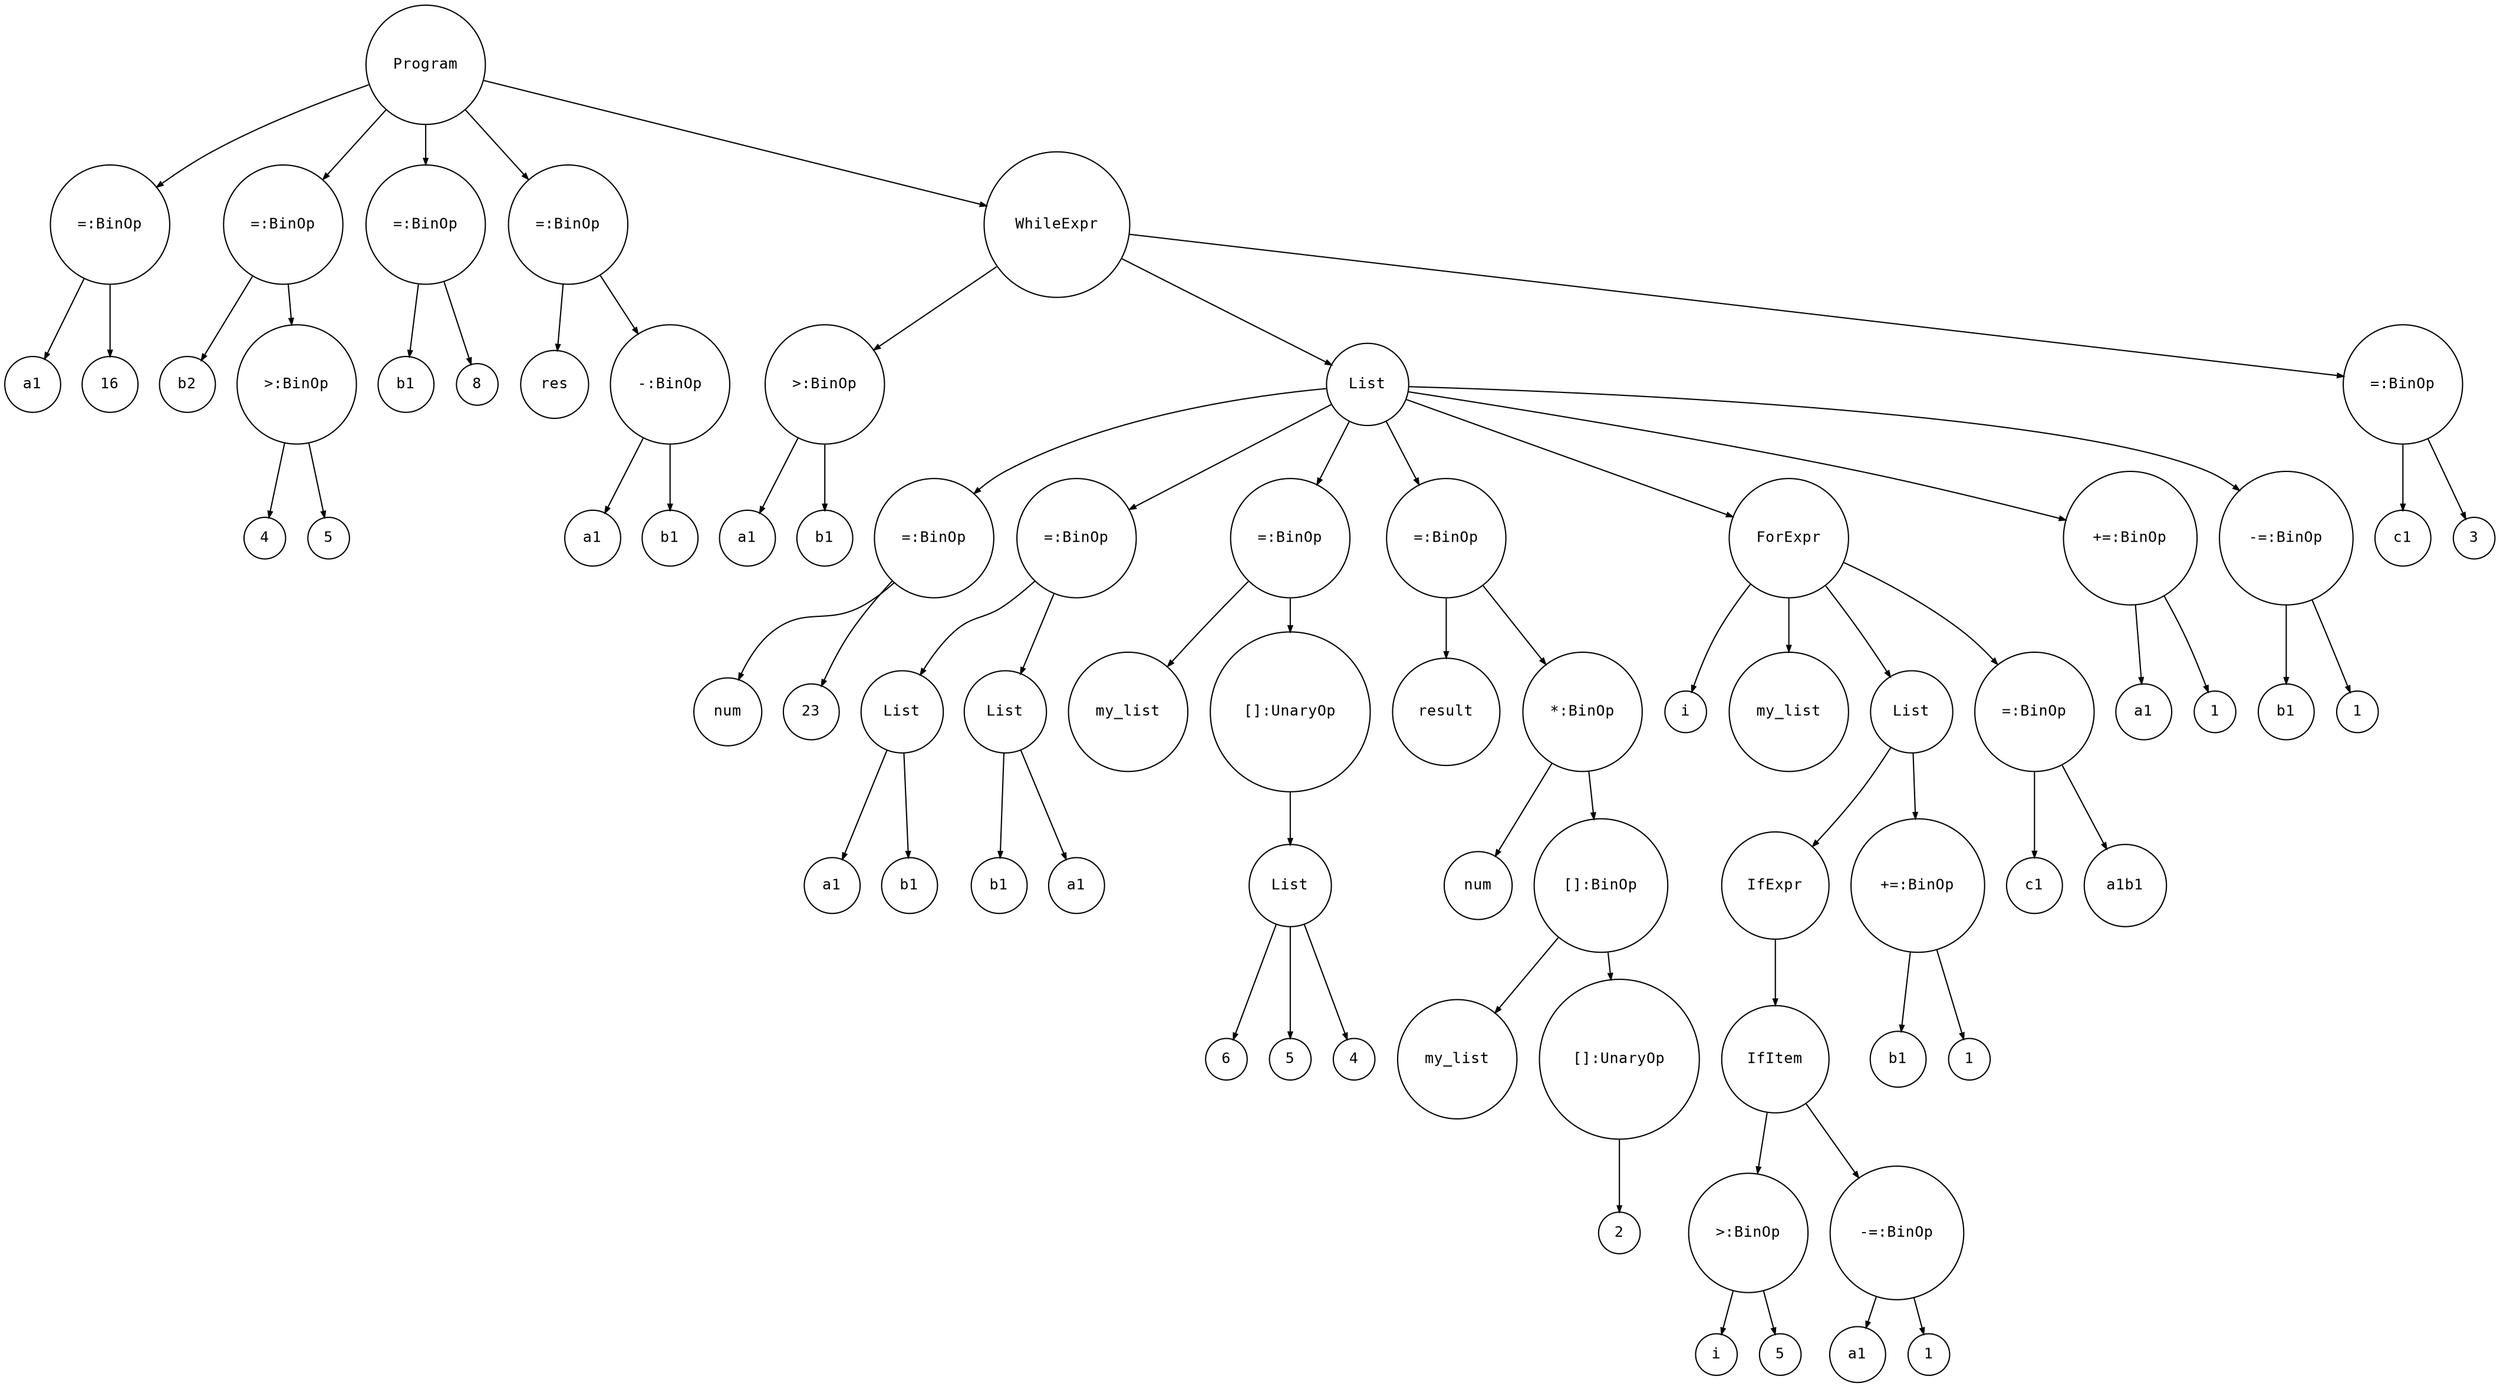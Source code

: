 digraph astgraph {
    node [shape=circle, fontsize=12, fontname="Courier", height=.1];
    ranksep=.3;
    edge [arrowsize=.5]
    node1 [label="=:BinOp"]
    Program -> node1
    node2 [label="a1"]
    node1 -> node2
    node3 [label="16"]
    node1 -> node3
    node4 [label="=:BinOp"]
    Program -> node4
    node5 [label="b2"]
    node4 -> node5
    node6 [label=">:BinOp"]
    node4 -> node6
    node7 [label="4"]
    node6 -> node7
    node8 [label="5"]
    node6 -> node8
    node9 [label="=:BinOp"]
    Program -> node9
    node10 [label="b1"]
    node9 -> node10
    node11 [label="8"]
    node9 -> node11
    node12 [label="=:BinOp"]
    Program -> node12
    node13 [label="res"]
    node12 -> node13
    node14 [label="-:BinOp"]
    node12 -> node14
    node15 [label="a1"]
    node14 -> node15
    node16 [label="b1"]
    node14 -> node16
    node17[label="WhileExpr"]
    Program -> node17
    node18 [label=">:BinOp"]
    node17 -> node18
    node19 [label="a1"]
    node18 -> node19
    node20 [label="b1"]
    node18 -> node20
    node21 [label="List"]
    node17 -> node21
    node22 [label="=:BinOp"]
    node21 -> node22
    node23 [label="num"]
    node22 -> node23
    node24 [label="23"]
    node22 -> node24
    node25 [label="=:BinOp"]
    node21 -> node25
    node26 [label="List"]
    node25 -> node26
    node27 [label="a1"]
    node26 -> node27
    node28 [label="b1"]
    node26 -> node28
    node29 [label="List"]
    node25 -> node29
    node30 [label="b1"]
    node29 -> node30
    node31 [label="a1"]
    node29 -> node31
    node32 [label="=:BinOp"]
    node21 -> node32
    node33 [label="my_list"]
    node32 -> node33
    node34 [label="[]:UnaryOp"]
    node32 -> node34
    node35 [label="List"]
    node34 -> node35
    node36 [label="6"]
    node35 -> node36
    node37 [label="5"]
    node35 -> node37
    node38 [label="4"]
    node35 -> node38
    node39 [label="=:BinOp"]
    node21 -> node39
    node40 [label="result"]
    node39 -> node40
    node41 [label="*:BinOp"]
    node39 -> node41
    node42 [label="num"]
    node41 -> node42
    node43 [label="[]:BinOp"]
    node41 -> node43
    node44 [label="my_list"]
    node43 -> node44
    node45 [label="[]:UnaryOp"]
    node43 -> node45
    node46 [label="2"]
    node45 -> node46
    node47[label="ForExpr"]
    node21 -> node47
    node48 [label="i"]
    node47 -> node48
    node49 [label="my_list"]
    node47 -> node49
    node50 [label="List"]
    node47 -> node50
    node51 [label="IfExpr"]
    node50 -> node51
    node52 [label="IfItem"]
    node51 -> node52
    node53 [label=">:BinOp"]
    node52 -> node53
    node54 [label="i"]
    node53 -> node54
    node55 [label="5"]
    node53 -> node55
    node56 [label="-=:BinOp"]
    node52 -> node56
    node57 [label="a1"]
    node56 -> node57
    node58 [label="1"]
    node56 -> node58
    node59 [label="+=:BinOp"]
    node50 -> node59
    node60 [label="b1"]
    node59 -> node60
    node61 [label="1"]
    node59 -> node61
    node62 [label="=:BinOp"]
    node47 -> node62
    node63 [label="c1"]
    node62 -> node63
    node64 [label="a1b1"]
    node62 -> node64
    node65 [label="+=:BinOp"]
    node21 -> node65
    node66 [label="a1"]
    node65 -> node66
    node67 [label="1"]
    node65 -> node67
    node68 [label="-=:BinOp"]
    node21 -> node68
    node69 [label="b1"]
    node68 -> node69
    node70 [label="1"]
    node68 -> node70
    node71 [label="=:BinOp"]
    node17 -> node71
    node72 [label="c1"]
    node71 -> node72
    node73 [label="3"]
    node71 -> node73
}
